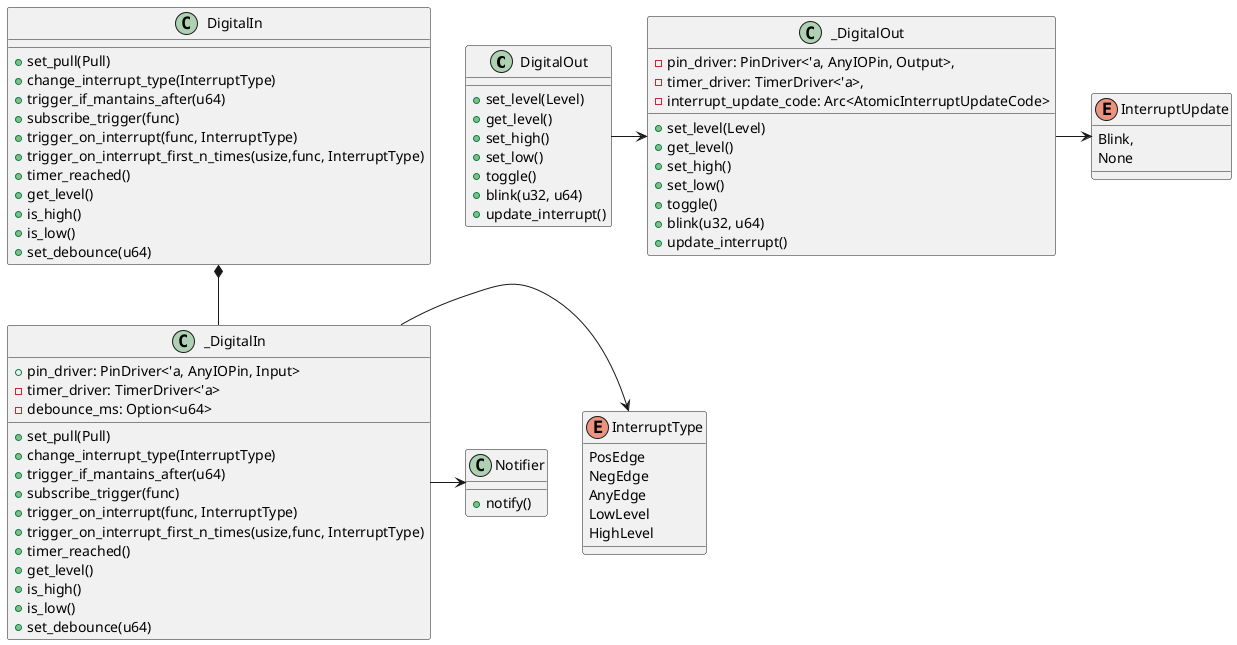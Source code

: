 @startuml diagrama

class DigitalOut{
    +set_level(Level)
    +get_level()
    +set_high()
    +set_low()
    +toggle()
    +blink(u32, u64)
    +update_interrupt()
}

class _DigitalOut {
    -pin_driver: PinDriver<'a, AnyIOPin, Output>,
    -timer_driver: TimerDriver<'a>,
    -interrupt_update_code: Arc<AtomicInterruptUpdateCode>
    +set_level(Level)
    +get_level()
    +set_high()
    +set_low()
    +toggle()
    +blink(u32, u64)
    +update_interrupt()
}


class DigitalIn{
    +set_pull(Pull)
    +change_interrupt_type(InterruptType)
    +trigger_if_mantains_after(u64)
    +subscribe_trigger(func)
    +trigger_on_interrupt(func, InterruptType)
    +trigger_on_interrupt_first_n_times(usize,func, InterruptType)
    +timer_reached()
    +get_level()
    +is_high()
    +is_low()
    +set_debounce(u64)
}

class _DigitalIn {
    +pin_driver: PinDriver<'a, AnyIOPin, Input>
    -timer_driver: TimerDriver<'a>
    -debounce_ms: Option<u64>
    +set_pull(Pull)
    +change_interrupt_type(InterruptType)
    +trigger_if_mantains_after(u64)
    +subscribe_trigger(func)
    +trigger_on_interrupt(func, InterruptType)
    +trigger_on_interrupt_first_n_times(usize,func, InterruptType)
    +timer_reached()
    +get_level()
    +is_high()
    +is_low()
    +set_debounce(u64)
}

class Notifier{
    + notify()
}

enum InterruptType {
    PosEdge
    NegEdge
    AnyEdge
    LowLevel
    HighLevel
}

enum InterruptUpdate {
    Blink,
    None
}

DigitalIn *-- _DigitalIn
_DigitalIn -> InterruptType
_DigitalOut -> InterruptUpdate
DigitalOut -> _DigitalOut
_DigitalIn -> Notifier
@enduml
